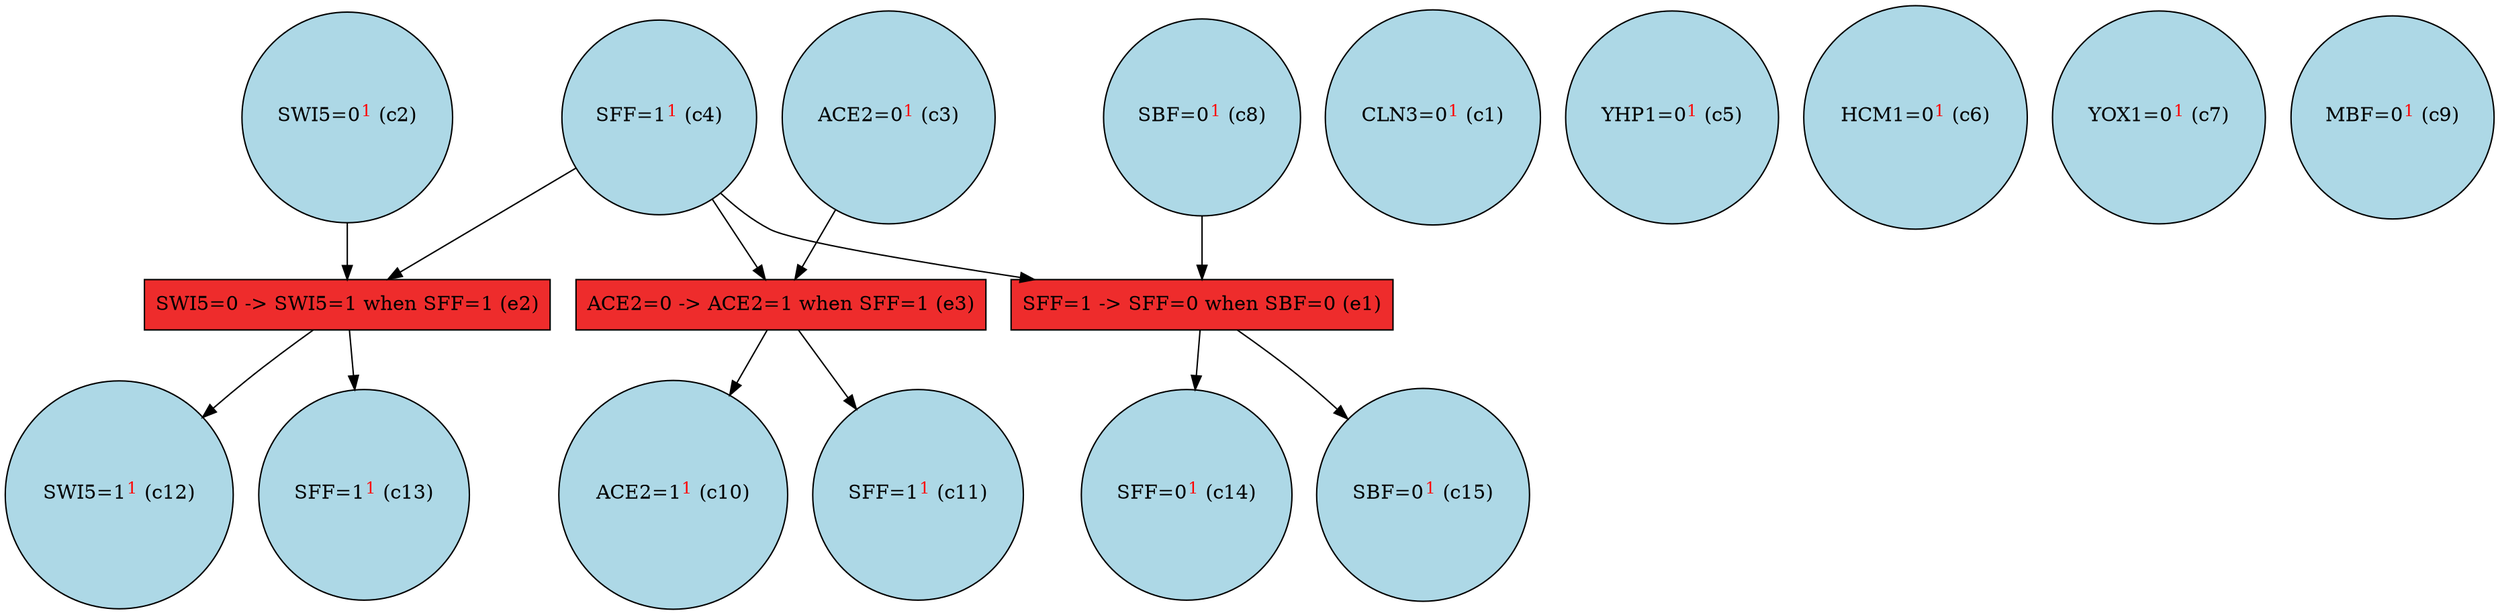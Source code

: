 digraph test {
  c2 -> e2;
  c3 -> e3;
  c4 -> e1;
  c4 -> e2;
  c4 -> e3;
  c8 -> e1;
  e3 -> c10;
  e3 -> c11;
  e2 -> c12;
  e2 -> c13;
  e1 -> c14;
  e1 -> c15;
  c1 [fillcolor=lightblue label= <CLN3=0<FONT COLOR="red"><SUP>1</SUP></FONT>&nbsp;(c1)> shape=circle style=filled];
  c2 [fillcolor=lightblue label= <SWI5=0<FONT COLOR="red"><SUP>1</SUP></FONT>&nbsp;(c2)> shape=circle style=filled];
  c3 [fillcolor=lightblue label= <ACE2=0<FONT COLOR="red"><SUP>1</SUP></FONT>&nbsp;(c3)> shape=circle style=filled];
  c4 [fillcolor=lightblue label= <SFF=1<FONT COLOR="red"><SUP>1</SUP></FONT>&nbsp;(c4)> shape=circle style=filled];
  c5 [fillcolor=lightblue label= <YHP1=0<FONT COLOR="red"><SUP>1</SUP></FONT>&nbsp;(c5)> shape=circle style=filled];
  c6 [fillcolor=lightblue label= <HCM1=0<FONT COLOR="red"><SUP>1</SUP></FONT>&nbsp;(c6)> shape=circle style=filled];
  c7 [fillcolor=lightblue label= <YOX1=0<FONT COLOR="red"><SUP>1</SUP></FONT>&nbsp;(c7)> shape=circle style=filled];
  c8 [fillcolor=lightblue label= <SBF=0<FONT COLOR="red"><SUP>1</SUP></FONT>&nbsp;(c8)> shape=circle style=filled];
  c9 [fillcolor=lightblue label= <MBF=0<FONT COLOR="red"><SUP>1</SUP></FONT>&nbsp;(c9)> shape=circle style=filled];
  c10 [fillcolor=lightblue label= <ACE2=1<FONT COLOR="red"><SUP>1</SUP></FONT>&nbsp;(c10)> shape=circle style=filled];
  c11 [fillcolor=lightblue label= <SFF=1<FONT COLOR="red"><SUP>1</SUP></FONT>&nbsp;(c11)> shape=circle style=filled];
  c12 [fillcolor=lightblue label= <SWI5=1<FONT COLOR="red"><SUP>1</SUP></FONT>&nbsp;(c12)> shape=circle style=filled];
  c13 [fillcolor=lightblue label= <SFF=1<FONT COLOR="red"><SUP>1</SUP></FONT>&nbsp;(c13)> shape=circle style=filled];
  c14 [fillcolor=lightblue label= <SFF=0<FONT COLOR="red"><SUP>1</SUP></FONT>&nbsp;(c14)> shape=circle style=filled];
  c15 [fillcolor=lightblue label= <SBF=0<FONT COLOR="red"><SUP>1</SUP></FONT>&nbsp;(c15)> shape=circle style=filled];
  e1 [color=black fillcolor=firebrick2 label="SFF=1 -> SFF=0 when SBF=0 (e1)" shape=box style=filled];
  e2 [color=black fillcolor=firebrick2 label="SWI5=0 -> SWI5=1 when SFF=1 (e2)" shape=box style=filled];
  e3 [color=black fillcolor=firebrick2 label="ACE2=0 -> ACE2=1 when SFF=1 (e3)" shape=box style=filled];
}
